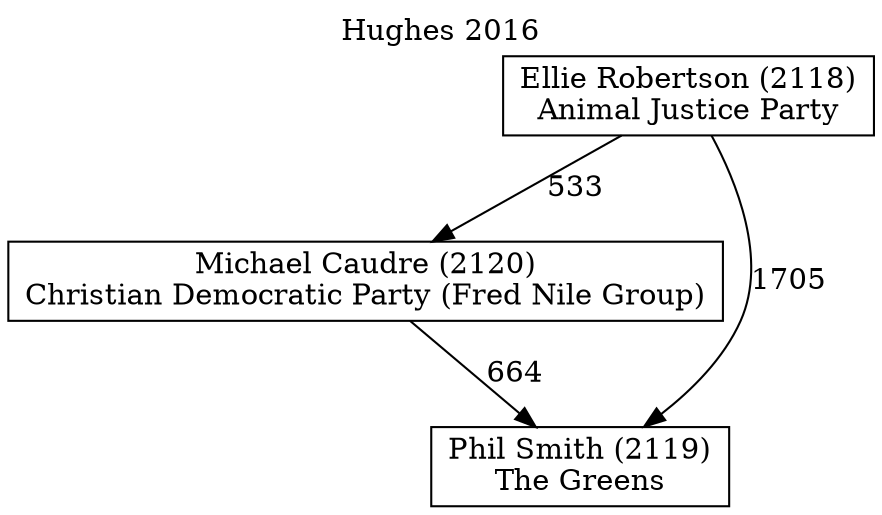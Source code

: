 // House preference flow
digraph "Phil Smith (2119)_Hughes_2016" {
	graph [label="Hughes 2016" labelloc=t mclimit=10]
	node [shape=box]
	"Ellie Robertson (2118)" [label="Ellie Robertson (2118)
Animal Justice Party"]
	"Michael Caudre (2120)" [label="Michael Caudre (2120)
Christian Democratic Party (Fred Nile Group)"]
	"Phil Smith (2119)" [label="Phil Smith (2119)
The Greens"]
	"Michael Caudre (2120)" -> "Phil Smith (2119)" [label=664]
	"Ellie Robertson (2118)" -> "Michael Caudre (2120)" [label=533]
	"Ellie Robertson (2118)" -> "Phil Smith (2119)" [label=1705]
}
